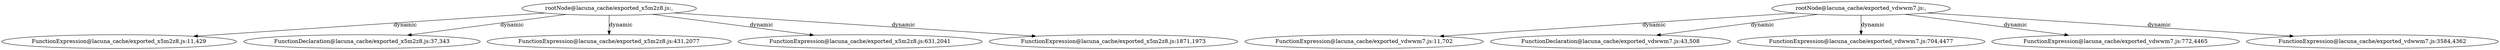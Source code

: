 digraph lacunaCG {
 "rootNode@lacuna_cache/exported_x5m2z8.js:," -> "FunctionExpression@lacuna_cache/exported_x5m2z8.js:11,429" [label="dynamic" ];
 "rootNode@lacuna_cache/exported_x5m2z8.js:," -> "FunctionDeclaration@lacuna_cache/exported_x5m2z8.js:37,343" [label="dynamic" ];
 "rootNode@lacuna_cache/exported_x5m2z8.js:," -> "FunctionExpression@lacuna_cache/exported_x5m2z8.js:431,2077" [label="dynamic" ];
 "rootNode@lacuna_cache/exported_x5m2z8.js:," -> "FunctionExpression@lacuna_cache/exported_x5m2z8.js:631,2041" [label="dynamic" ];
 "rootNode@lacuna_cache/exported_x5m2z8.js:," -> "FunctionExpression@lacuna_cache/exported_x5m2z8.js:1871,1973" [label="dynamic" ];
 "rootNode@lacuna_cache/exported_vdwwm7.js:," -> "FunctionExpression@lacuna_cache/exported_vdwwm7.js:11,702" [label="dynamic" ];
 "rootNode@lacuna_cache/exported_vdwwm7.js:," -> "FunctionDeclaration@lacuna_cache/exported_vdwwm7.js:43,508" [label="dynamic" ];
 "rootNode@lacuna_cache/exported_vdwwm7.js:," -> "FunctionExpression@lacuna_cache/exported_vdwwm7.js:704,4477" [label="dynamic" ];
 "rootNode@lacuna_cache/exported_vdwwm7.js:," -> "FunctionExpression@lacuna_cache/exported_vdwwm7.js:772,4465" [label="dynamic" ];
 "rootNode@lacuna_cache/exported_vdwwm7.js:," -> "FunctionExpression@lacuna_cache/exported_vdwwm7.js:3584,4362" [label="dynamic" ];
 }